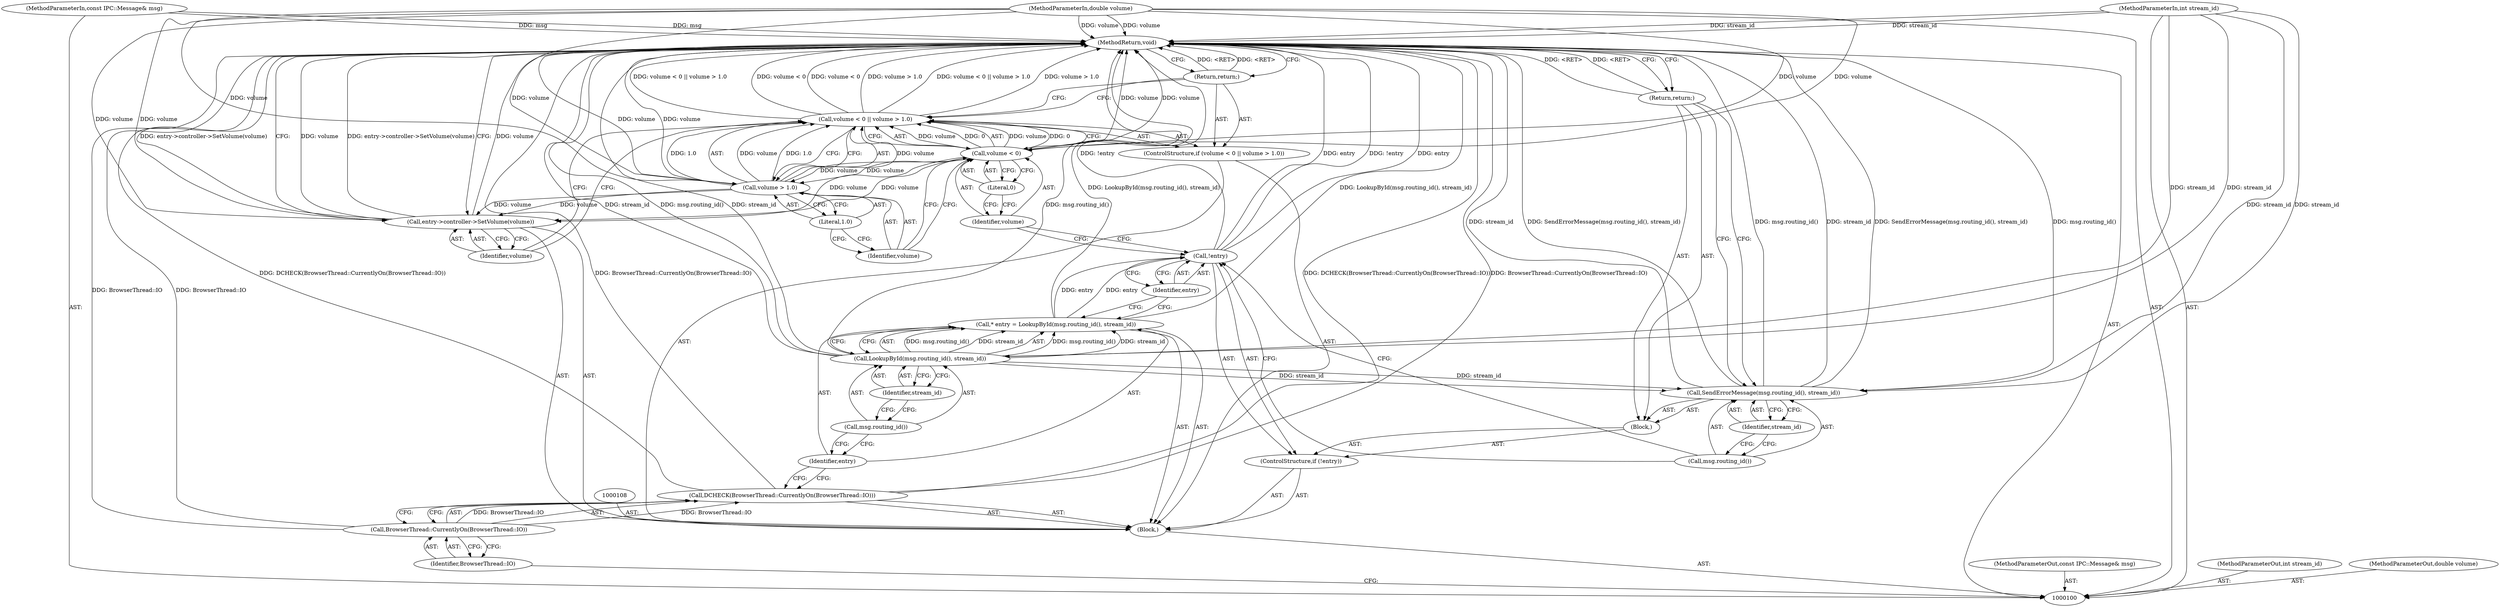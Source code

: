 digraph "0_Chrome_cfcce91cfc1a14a91a672ad0f052b86a5c1768a3" {
"1000133" [label="(MethodReturn,void)"];
"1000101" [label="(MethodParameterIn,const IPC::Message& msg)"];
"1000190" [label="(MethodParameterOut,const IPC::Message& msg)"];
"1000102" [label="(MethodParameterIn,int stream_id)"];
"1000191" [label="(MethodParameterOut,int stream_id)"];
"1000126" [label="(Literal,0)"];
"1000127" [label="(Call,volume > 1.0)"];
"1000128" [label="(Identifier,volume)"];
"1000122" [label="(ControlStructure,if (volume < 0 || volume > 1.0))"];
"1000129" [label="(Literal,1.0)"];
"1000123" [label="(Call,volume < 0 || volume > 1.0)"];
"1000124" [label="(Call,volume < 0)"];
"1000125" [label="(Identifier,volume)"];
"1000130" [label="(Return,return;)"];
"1000131" [label="(Call,entry->controller->SetVolume(volume))"];
"1000132" [label="(Identifier,volume)"];
"1000103" [label="(MethodParameterIn,double volume)"];
"1000192" [label="(MethodParameterOut,double volume)"];
"1000104" [label="(Block,)"];
"1000105" [label="(Call,DCHECK(BrowserThread::CurrentlyOn(BrowserThread::IO)))"];
"1000107" [label="(Identifier,BrowserThread::IO)"];
"1000106" [label="(Call,BrowserThread::CurrentlyOn(BrowserThread::IO))"];
"1000109" [label="(Call,* entry = LookupById(msg.routing_id(), stream_id))"];
"1000110" [label="(Identifier,entry)"];
"1000111" [label="(Call,LookupById(msg.routing_id(), stream_id))"];
"1000112" [label="(Call,msg.routing_id())"];
"1000113" [label="(Identifier,stream_id)"];
"1000117" [label="(Block,)"];
"1000114" [label="(ControlStructure,if (!entry))"];
"1000115" [label="(Call,!entry)"];
"1000116" [label="(Identifier,entry)"];
"1000119" [label="(Call,msg.routing_id())"];
"1000120" [label="(Identifier,stream_id)"];
"1000118" [label="(Call,SendErrorMessage(msg.routing_id(), stream_id))"];
"1000121" [label="(Return,return;)"];
"1000133" -> "1000100"  [label="AST: "];
"1000133" -> "1000121"  [label="CFG: "];
"1000133" -> "1000130"  [label="CFG: "];
"1000133" -> "1000131"  [label="CFG: "];
"1000121" -> "1000133"  [label="DDG: <RET>"];
"1000124" -> "1000133"  [label="DDG: volume"];
"1000106" -> "1000133"  [label="DDG: BrowserThread::IO"];
"1000105" -> "1000133"  [label="DDG: DCHECK(BrowserThread::CurrentlyOn(BrowserThread::IO))"];
"1000105" -> "1000133"  [label="DDG: BrowserThread::CurrentlyOn(BrowserThread::IO)"];
"1000103" -> "1000133"  [label="DDG: volume"];
"1000115" -> "1000133"  [label="DDG: !entry"];
"1000115" -> "1000133"  [label="DDG: entry"];
"1000123" -> "1000133"  [label="DDG: volume > 1.0"];
"1000123" -> "1000133"  [label="DDG: volume < 0 || volume > 1.0"];
"1000123" -> "1000133"  [label="DDG: volume < 0"];
"1000118" -> "1000133"  [label="DDG: SendErrorMessage(msg.routing_id(), stream_id)"];
"1000118" -> "1000133"  [label="DDG: msg.routing_id()"];
"1000118" -> "1000133"  [label="DDG: stream_id"];
"1000127" -> "1000133"  [label="DDG: volume"];
"1000131" -> "1000133"  [label="DDG: volume"];
"1000131" -> "1000133"  [label="DDG: entry->controller->SetVolume(volume)"];
"1000102" -> "1000133"  [label="DDG: stream_id"];
"1000111" -> "1000133"  [label="DDG: msg.routing_id()"];
"1000111" -> "1000133"  [label="DDG: stream_id"];
"1000101" -> "1000133"  [label="DDG: msg"];
"1000109" -> "1000133"  [label="DDG: LookupById(msg.routing_id(), stream_id)"];
"1000130" -> "1000133"  [label="DDG: <RET>"];
"1000101" -> "1000100"  [label="AST: "];
"1000101" -> "1000133"  [label="DDG: msg"];
"1000190" -> "1000100"  [label="AST: "];
"1000102" -> "1000100"  [label="AST: "];
"1000102" -> "1000133"  [label="DDG: stream_id"];
"1000102" -> "1000111"  [label="DDG: stream_id"];
"1000102" -> "1000118"  [label="DDG: stream_id"];
"1000191" -> "1000100"  [label="AST: "];
"1000126" -> "1000124"  [label="AST: "];
"1000126" -> "1000125"  [label="CFG: "];
"1000124" -> "1000126"  [label="CFG: "];
"1000127" -> "1000123"  [label="AST: "];
"1000127" -> "1000129"  [label="CFG: "];
"1000128" -> "1000127"  [label="AST: "];
"1000129" -> "1000127"  [label="AST: "];
"1000123" -> "1000127"  [label="CFG: "];
"1000127" -> "1000133"  [label="DDG: volume"];
"1000127" -> "1000123"  [label="DDG: volume"];
"1000127" -> "1000123"  [label="DDG: 1.0"];
"1000124" -> "1000127"  [label="DDG: volume"];
"1000103" -> "1000127"  [label="DDG: volume"];
"1000127" -> "1000131"  [label="DDG: volume"];
"1000128" -> "1000127"  [label="AST: "];
"1000128" -> "1000124"  [label="CFG: "];
"1000129" -> "1000128"  [label="CFG: "];
"1000122" -> "1000104"  [label="AST: "];
"1000123" -> "1000122"  [label="AST: "];
"1000130" -> "1000122"  [label="AST: "];
"1000129" -> "1000127"  [label="AST: "];
"1000129" -> "1000128"  [label="CFG: "];
"1000127" -> "1000129"  [label="CFG: "];
"1000123" -> "1000122"  [label="AST: "];
"1000123" -> "1000124"  [label="CFG: "];
"1000123" -> "1000127"  [label="CFG: "];
"1000124" -> "1000123"  [label="AST: "];
"1000127" -> "1000123"  [label="AST: "];
"1000130" -> "1000123"  [label="CFG: "];
"1000132" -> "1000123"  [label="CFG: "];
"1000123" -> "1000133"  [label="DDG: volume > 1.0"];
"1000123" -> "1000133"  [label="DDG: volume < 0 || volume > 1.0"];
"1000123" -> "1000133"  [label="DDG: volume < 0"];
"1000124" -> "1000123"  [label="DDG: volume"];
"1000124" -> "1000123"  [label="DDG: 0"];
"1000127" -> "1000123"  [label="DDG: volume"];
"1000127" -> "1000123"  [label="DDG: 1.0"];
"1000124" -> "1000123"  [label="AST: "];
"1000124" -> "1000126"  [label="CFG: "];
"1000125" -> "1000124"  [label="AST: "];
"1000126" -> "1000124"  [label="AST: "];
"1000128" -> "1000124"  [label="CFG: "];
"1000123" -> "1000124"  [label="CFG: "];
"1000124" -> "1000133"  [label="DDG: volume"];
"1000124" -> "1000123"  [label="DDG: volume"];
"1000124" -> "1000123"  [label="DDG: 0"];
"1000103" -> "1000124"  [label="DDG: volume"];
"1000124" -> "1000127"  [label="DDG: volume"];
"1000124" -> "1000131"  [label="DDG: volume"];
"1000125" -> "1000124"  [label="AST: "];
"1000125" -> "1000115"  [label="CFG: "];
"1000126" -> "1000125"  [label="CFG: "];
"1000130" -> "1000122"  [label="AST: "];
"1000130" -> "1000123"  [label="CFG: "];
"1000133" -> "1000130"  [label="CFG: "];
"1000130" -> "1000133"  [label="DDG: <RET>"];
"1000131" -> "1000104"  [label="AST: "];
"1000131" -> "1000132"  [label="CFG: "];
"1000132" -> "1000131"  [label="AST: "];
"1000133" -> "1000131"  [label="CFG: "];
"1000131" -> "1000133"  [label="DDG: volume"];
"1000131" -> "1000133"  [label="DDG: entry->controller->SetVolume(volume)"];
"1000124" -> "1000131"  [label="DDG: volume"];
"1000127" -> "1000131"  [label="DDG: volume"];
"1000103" -> "1000131"  [label="DDG: volume"];
"1000132" -> "1000131"  [label="AST: "];
"1000132" -> "1000123"  [label="CFG: "];
"1000131" -> "1000132"  [label="CFG: "];
"1000103" -> "1000100"  [label="AST: "];
"1000103" -> "1000133"  [label="DDG: volume"];
"1000103" -> "1000124"  [label="DDG: volume"];
"1000103" -> "1000127"  [label="DDG: volume"];
"1000103" -> "1000131"  [label="DDG: volume"];
"1000192" -> "1000100"  [label="AST: "];
"1000104" -> "1000100"  [label="AST: "];
"1000105" -> "1000104"  [label="AST: "];
"1000108" -> "1000104"  [label="AST: "];
"1000109" -> "1000104"  [label="AST: "];
"1000114" -> "1000104"  [label="AST: "];
"1000122" -> "1000104"  [label="AST: "];
"1000131" -> "1000104"  [label="AST: "];
"1000105" -> "1000104"  [label="AST: "];
"1000105" -> "1000106"  [label="CFG: "];
"1000106" -> "1000105"  [label="AST: "];
"1000110" -> "1000105"  [label="CFG: "];
"1000105" -> "1000133"  [label="DDG: DCHECK(BrowserThread::CurrentlyOn(BrowserThread::IO))"];
"1000105" -> "1000133"  [label="DDG: BrowserThread::CurrentlyOn(BrowserThread::IO)"];
"1000106" -> "1000105"  [label="DDG: BrowserThread::IO"];
"1000107" -> "1000106"  [label="AST: "];
"1000107" -> "1000100"  [label="CFG: "];
"1000106" -> "1000107"  [label="CFG: "];
"1000106" -> "1000105"  [label="AST: "];
"1000106" -> "1000107"  [label="CFG: "];
"1000107" -> "1000106"  [label="AST: "];
"1000105" -> "1000106"  [label="CFG: "];
"1000106" -> "1000133"  [label="DDG: BrowserThread::IO"];
"1000106" -> "1000105"  [label="DDG: BrowserThread::IO"];
"1000109" -> "1000104"  [label="AST: "];
"1000109" -> "1000111"  [label="CFG: "];
"1000110" -> "1000109"  [label="AST: "];
"1000111" -> "1000109"  [label="AST: "];
"1000116" -> "1000109"  [label="CFG: "];
"1000109" -> "1000133"  [label="DDG: LookupById(msg.routing_id(), stream_id)"];
"1000111" -> "1000109"  [label="DDG: msg.routing_id()"];
"1000111" -> "1000109"  [label="DDG: stream_id"];
"1000109" -> "1000115"  [label="DDG: entry"];
"1000110" -> "1000109"  [label="AST: "];
"1000110" -> "1000105"  [label="CFG: "];
"1000112" -> "1000110"  [label="CFG: "];
"1000111" -> "1000109"  [label="AST: "];
"1000111" -> "1000113"  [label="CFG: "];
"1000112" -> "1000111"  [label="AST: "];
"1000113" -> "1000111"  [label="AST: "];
"1000109" -> "1000111"  [label="CFG: "];
"1000111" -> "1000133"  [label="DDG: msg.routing_id()"];
"1000111" -> "1000133"  [label="DDG: stream_id"];
"1000111" -> "1000109"  [label="DDG: msg.routing_id()"];
"1000111" -> "1000109"  [label="DDG: stream_id"];
"1000102" -> "1000111"  [label="DDG: stream_id"];
"1000111" -> "1000118"  [label="DDG: stream_id"];
"1000112" -> "1000111"  [label="AST: "];
"1000112" -> "1000110"  [label="CFG: "];
"1000113" -> "1000112"  [label="CFG: "];
"1000113" -> "1000111"  [label="AST: "];
"1000113" -> "1000112"  [label="CFG: "];
"1000111" -> "1000113"  [label="CFG: "];
"1000117" -> "1000114"  [label="AST: "];
"1000118" -> "1000117"  [label="AST: "];
"1000121" -> "1000117"  [label="AST: "];
"1000114" -> "1000104"  [label="AST: "];
"1000115" -> "1000114"  [label="AST: "];
"1000117" -> "1000114"  [label="AST: "];
"1000115" -> "1000114"  [label="AST: "];
"1000115" -> "1000116"  [label="CFG: "];
"1000116" -> "1000115"  [label="AST: "];
"1000119" -> "1000115"  [label="CFG: "];
"1000125" -> "1000115"  [label="CFG: "];
"1000115" -> "1000133"  [label="DDG: !entry"];
"1000115" -> "1000133"  [label="DDG: entry"];
"1000109" -> "1000115"  [label="DDG: entry"];
"1000116" -> "1000115"  [label="AST: "];
"1000116" -> "1000109"  [label="CFG: "];
"1000115" -> "1000116"  [label="CFG: "];
"1000119" -> "1000118"  [label="AST: "];
"1000119" -> "1000115"  [label="CFG: "];
"1000120" -> "1000119"  [label="CFG: "];
"1000120" -> "1000118"  [label="AST: "];
"1000120" -> "1000119"  [label="CFG: "];
"1000118" -> "1000120"  [label="CFG: "];
"1000118" -> "1000117"  [label="AST: "];
"1000118" -> "1000120"  [label="CFG: "];
"1000119" -> "1000118"  [label="AST: "];
"1000120" -> "1000118"  [label="AST: "];
"1000121" -> "1000118"  [label="CFG: "];
"1000118" -> "1000133"  [label="DDG: SendErrorMessage(msg.routing_id(), stream_id)"];
"1000118" -> "1000133"  [label="DDG: msg.routing_id()"];
"1000118" -> "1000133"  [label="DDG: stream_id"];
"1000111" -> "1000118"  [label="DDG: stream_id"];
"1000102" -> "1000118"  [label="DDG: stream_id"];
"1000121" -> "1000117"  [label="AST: "];
"1000121" -> "1000118"  [label="CFG: "];
"1000133" -> "1000121"  [label="CFG: "];
"1000121" -> "1000133"  [label="DDG: <RET>"];
}
